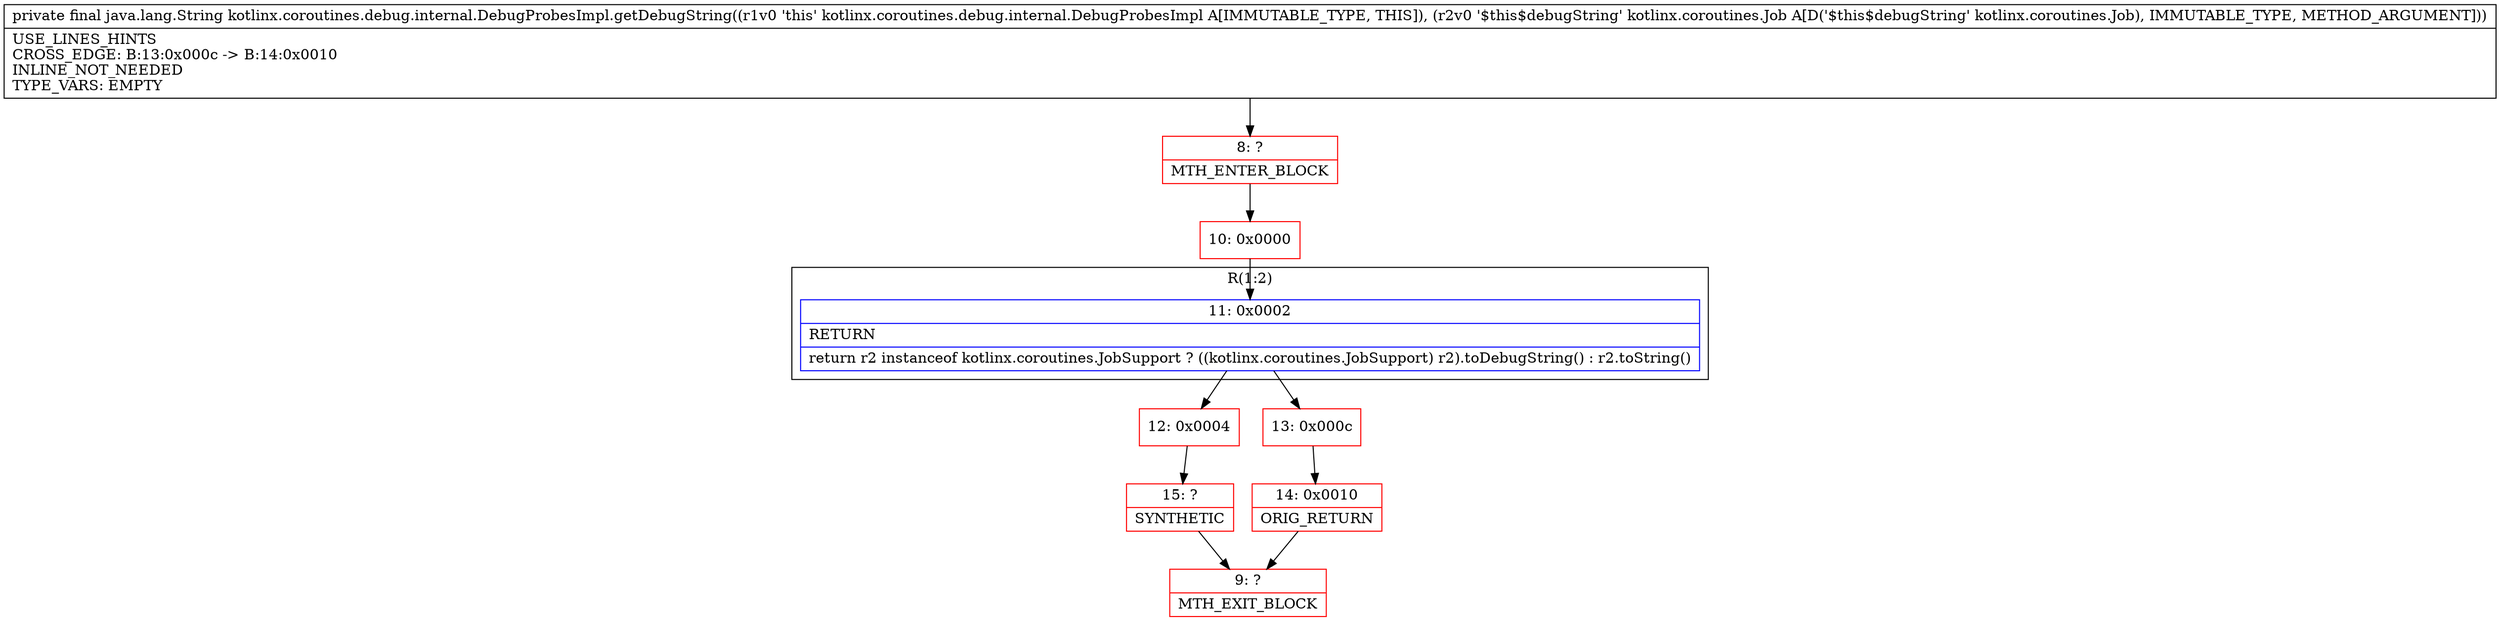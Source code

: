 digraph "CFG forkotlinx.coroutines.debug.internal.DebugProbesImpl.getDebugString(Lkotlinx\/coroutines\/Job;)Ljava\/lang\/String;" {
subgraph cluster_Region_750991640 {
label = "R(1:2)";
node [shape=record,color=blue];
Node_11 [shape=record,label="{11\:\ 0x0002|RETURN\l|return r2 instanceof kotlinx.coroutines.JobSupport ? ((kotlinx.coroutines.JobSupport) r2).toDebugString() : r2.toString()\l}"];
}
Node_8 [shape=record,color=red,label="{8\:\ ?|MTH_ENTER_BLOCK\l}"];
Node_10 [shape=record,color=red,label="{10\:\ 0x0000}"];
Node_12 [shape=record,color=red,label="{12\:\ 0x0004}"];
Node_15 [shape=record,color=red,label="{15\:\ ?|SYNTHETIC\l}"];
Node_9 [shape=record,color=red,label="{9\:\ ?|MTH_EXIT_BLOCK\l}"];
Node_13 [shape=record,color=red,label="{13\:\ 0x000c}"];
Node_14 [shape=record,color=red,label="{14\:\ 0x0010|ORIG_RETURN\l}"];
MethodNode[shape=record,label="{private final java.lang.String kotlinx.coroutines.debug.internal.DebugProbesImpl.getDebugString((r1v0 'this' kotlinx.coroutines.debug.internal.DebugProbesImpl A[IMMUTABLE_TYPE, THIS]), (r2v0 '$this$debugString' kotlinx.coroutines.Job A[D('$this$debugString' kotlinx.coroutines.Job), IMMUTABLE_TYPE, METHOD_ARGUMENT]))  | USE_LINES_HINTS\lCROSS_EDGE: B:13:0x000c \-\> B:14:0x0010\lINLINE_NOT_NEEDED\lTYPE_VARS: EMPTY\l}"];
MethodNode -> Node_8;Node_11 -> Node_12;
Node_11 -> Node_13;
Node_8 -> Node_10;
Node_10 -> Node_11;
Node_12 -> Node_15;
Node_15 -> Node_9;
Node_13 -> Node_14;
Node_14 -> Node_9;
}

